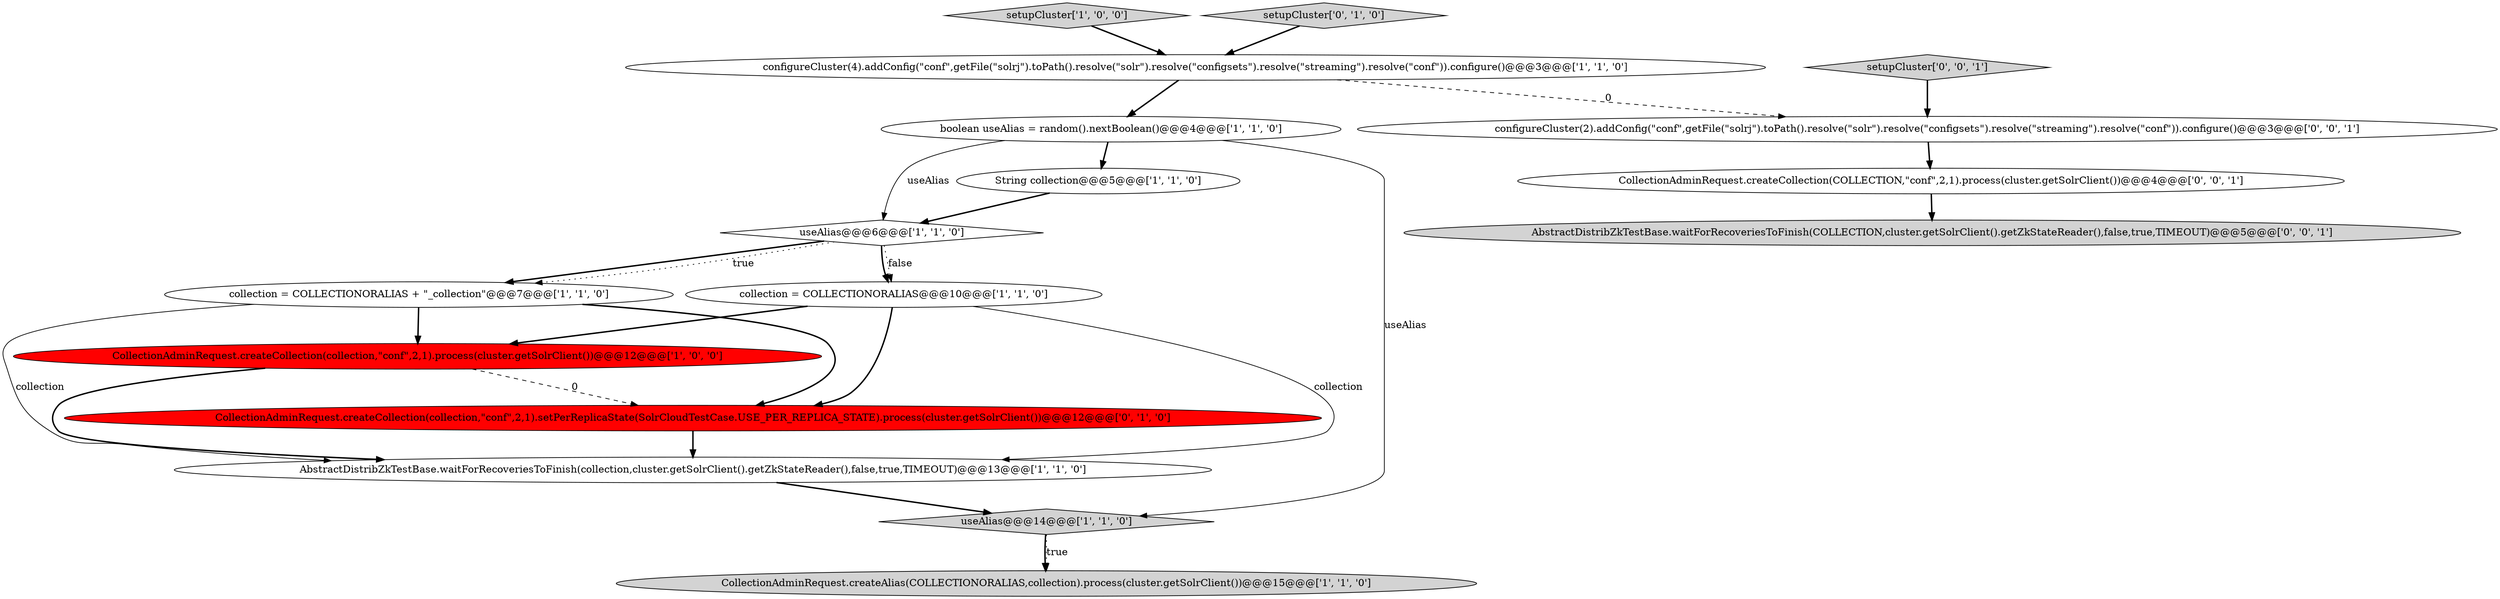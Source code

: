 digraph {
4 [style = filled, label = "String collection@@@5@@@['1', '1', '0']", fillcolor = white, shape = ellipse image = "AAA0AAABBB1BBB"];
5 [style = filled, label = "collection = COLLECTIONORALIAS + \"_collection\"@@@7@@@['1', '1', '0']", fillcolor = white, shape = ellipse image = "AAA0AAABBB1BBB"];
11 [style = filled, label = "CollectionAdminRequest.createCollection(collection,\"conf\",2,1).setPerReplicaState(SolrCloudTestCase.USE_PER_REPLICA_STATE).process(cluster.getSolrClient())@@@12@@@['0', '1', '0']", fillcolor = red, shape = ellipse image = "AAA1AAABBB2BBB"];
2 [style = filled, label = "setupCluster['1', '0', '0']", fillcolor = lightgray, shape = diamond image = "AAA0AAABBB1BBB"];
7 [style = filled, label = "boolean useAlias = random().nextBoolean()@@@4@@@['1', '1', '0']", fillcolor = white, shape = ellipse image = "AAA0AAABBB1BBB"];
14 [style = filled, label = "CollectionAdminRequest.createCollection(COLLECTION,\"conf\",2,1).process(cluster.getSolrClient())@@@4@@@['0', '0', '1']", fillcolor = white, shape = ellipse image = "AAA0AAABBB3BBB"];
0 [style = filled, label = "CollectionAdminRequest.createCollection(collection,\"conf\",2,1).process(cluster.getSolrClient())@@@12@@@['1', '0', '0']", fillcolor = red, shape = ellipse image = "AAA1AAABBB1BBB"];
12 [style = filled, label = "setupCluster['0', '1', '0']", fillcolor = lightgray, shape = diamond image = "AAA0AAABBB2BBB"];
8 [style = filled, label = "useAlias@@@6@@@['1', '1', '0']", fillcolor = white, shape = diamond image = "AAA0AAABBB1BBB"];
10 [style = filled, label = "AbstractDistribZkTestBase.waitForRecoveriesToFinish(collection,cluster.getSolrClient().getZkStateReader(),false,true,TIMEOUT)@@@13@@@['1', '1', '0']", fillcolor = white, shape = ellipse image = "AAA0AAABBB1BBB"];
3 [style = filled, label = "configureCluster(4).addConfig(\"conf\",getFile(\"solrj\").toPath().resolve(\"solr\").resolve(\"configsets\").resolve(\"streaming\").resolve(\"conf\")).configure()@@@3@@@['1', '1', '0']", fillcolor = white, shape = ellipse image = "AAA0AAABBB1BBB"];
9 [style = filled, label = "CollectionAdminRequest.createAlias(COLLECTIONORALIAS,collection).process(cluster.getSolrClient())@@@15@@@['1', '1', '0']", fillcolor = lightgray, shape = ellipse image = "AAA0AAABBB1BBB"];
13 [style = filled, label = "AbstractDistribZkTestBase.waitForRecoveriesToFinish(COLLECTION,cluster.getSolrClient().getZkStateReader(),false,true,TIMEOUT)@@@5@@@['0', '0', '1']", fillcolor = lightgray, shape = ellipse image = "AAA0AAABBB3BBB"];
1 [style = filled, label = "useAlias@@@14@@@['1', '1', '0']", fillcolor = lightgray, shape = diamond image = "AAA0AAABBB1BBB"];
16 [style = filled, label = "setupCluster['0', '0', '1']", fillcolor = lightgray, shape = diamond image = "AAA0AAABBB3BBB"];
6 [style = filled, label = "collection = COLLECTIONORALIAS@@@10@@@['1', '1', '0']", fillcolor = white, shape = ellipse image = "AAA0AAABBB1BBB"];
15 [style = filled, label = "configureCluster(2).addConfig(\"conf\",getFile(\"solrj\").toPath().resolve(\"solr\").resolve(\"configsets\").resolve(\"streaming\").resolve(\"conf\")).configure()@@@3@@@['0', '0', '1']", fillcolor = white, shape = ellipse image = "AAA0AAABBB3BBB"];
16->15 [style = bold, label=""];
8->6 [style = dotted, label="false"];
15->14 [style = bold, label=""];
2->3 [style = bold, label=""];
7->1 [style = solid, label="useAlias"];
8->6 [style = bold, label=""];
6->0 [style = bold, label=""];
0->11 [style = dashed, label="0"];
7->4 [style = bold, label=""];
7->8 [style = solid, label="useAlias"];
1->9 [style = bold, label=""];
0->10 [style = bold, label=""];
8->5 [style = bold, label=""];
5->0 [style = bold, label=""];
3->7 [style = bold, label=""];
8->5 [style = dotted, label="true"];
11->10 [style = bold, label=""];
6->11 [style = bold, label=""];
1->9 [style = dotted, label="true"];
5->10 [style = solid, label="collection"];
3->15 [style = dashed, label="0"];
4->8 [style = bold, label=""];
5->11 [style = bold, label=""];
12->3 [style = bold, label=""];
14->13 [style = bold, label=""];
10->1 [style = bold, label=""];
6->10 [style = solid, label="collection"];
}
